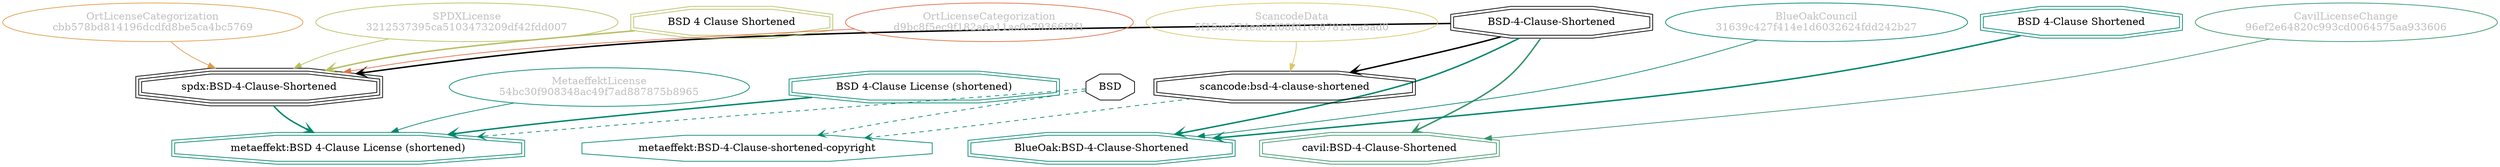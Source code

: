 strict digraph {
    node [shape=box];
    graph [splines=curved];
    527 [label="SPDXLicense\n3212537395ca5103473209df42fdd007"
        ,fontcolor=gray
        ,color="#b8bf62"
        ,fillcolor="beige;1"
        ,shape=ellipse];
    528 [label="spdx:BSD-4-Clause-Shortened"
        ,shape=tripleoctagon];
    529 [label="BSD-4-Clause-Shortened"
        ,shape=doubleoctagon];
    530 [label="BSD 4 Clause Shortened"
        ,color="#b8bf62"
        ,shape=doubleoctagon];
    5935 [label=BSD,shape=octagon];
    8785 [label="BlueOakCouncil\n31639c427f414e1d6032624fdd242b27"
         ,fontcolor=gray
         ,color="#00876c"
         ,fillcolor="beige;1"
         ,shape=ellipse];
    8786 [label="BlueOak:BSD-4-Clause-Shortened"
         ,color="#00876c"
         ,shape=doubleoctagon];
    8787 [label="BSD 4-Clause Shortened"
         ,color="#00876c"
         ,shape=doubleoctagon];
    12746 [label="ScancodeData\n5f15ae534ea01f08fd1ce87813ca5ad0"
          ,fontcolor=gray
          ,color="#dac767"
          ,fillcolor="beige;1"
          ,shape=ellipse];
    12747 [label="scancode:bsd-4-clause-shortened"
          ,shape=doubleoctagon];
    28529 [label="OrtLicenseCategorization\nd9bc8f5ec9f182a6a11ac0c79366f3f1"
          ,fontcolor=gray
          ,color="#e06f45"
          ,fillcolor="beige;1"
          ,shape=ellipse];
    35380 [label="OrtLicenseCategorization\ncbb578bd814196dcdfd8be5ca4bc5769"
          ,fontcolor=gray
          ,color="#e09d4b"
          ,fillcolor="beige;1"
          ,shape=ellipse];
    36495 [label="CavilLicenseChange\n96ef2e64820c993cd0064575aa933606"
          ,fontcolor=gray
          ,color="#379469"
          ,fillcolor="beige;1"
          ,shape=ellipse];
    36496 [label="cavil:BSD-4-Clause-Shortened"
          ,color="#379469"
          ,shape=doubleoctagon];
    39243 [label="metaeffekt:BSD-4-Clause-shortened-copyright"
          ,color="#00876c"
          ,shape=octagon];
    39247 [label="MetaeffektLicense\n54bc30f908348ac49f7ad887875b8965"
          ,fontcolor=gray
          ,color="#00876c"
          ,fillcolor="beige;1"
          ,shape=ellipse];
    39248 [label="metaeffekt:BSD 4-Clause License (shortened)"
          ,color="#00876c"
          ,shape=doubleoctagon];
    39249 [label="BSD 4-Clause License (shortened)"
          ,color="#00876c"
          ,shape=doubleoctagon];
    527 -> 528 [weight=0.5
               ,color="#b8bf62"];
    528 -> 39248 [style=bold
                 ,arrowhead=vee
                 ,weight=0.7
                 ,color="#00876c"];
    529 -> 528 [style=bold
               ,arrowhead=vee
               ,weight=0.7];
    529 -> 8786 [style=bold
                ,arrowhead=vee
                ,weight=0.7
                ,color="#00876c"];
    529 -> 12747 [style=bold
                 ,arrowhead=vee
                 ,weight=0.7];
    529 -> 36496 [style=bold
                 ,arrowhead=vee
                 ,weight=0.7
                 ,color="#379469"];
    529 -> 36496 [style=bold
                 ,arrowhead=vee
                 ,weight=0.7
                 ,color="#379469"];
    530 -> 528 [style=bold
               ,arrowhead=vee
               ,weight=0.7
               ,color="#b8bf62"];
    5935 -> 39243 [style=dashed
                  ,arrowhead=vee
                  ,weight=0.5
                  ,color="#00876c"];
    5935 -> 39248 [style=dashed
                  ,arrowhead=vee
                  ,weight=0.5
                  ,color="#00876c"];
    8785 -> 8786 [weight=0.5
                 ,color="#00876c"];
    8787 -> 8786 [style=bold
                 ,arrowhead=vee
                 ,weight=0.7
                 ,color="#00876c"];
    12746 -> 12747 [weight=0.5
                   ,color="#dac767"];
    12747 -> 39243 [style=dashed
                   ,arrowhead=vee
                   ,weight=0.5
                   ,color="#00876c"];
    28529 -> 528 [weight=0.5
                 ,color="#e06f45"];
    35380 -> 528 [weight=0.5
                 ,color="#e09d4b"];
    36495 -> 36496 [weight=0.5
                   ,color="#379469"];
    39247 -> 39248 [weight=0.5
                   ,color="#00876c"];
    39249 -> 39248 [style=bold
                   ,arrowhead=vee
                   ,weight=0.7
                   ,color="#00876c"];
}
